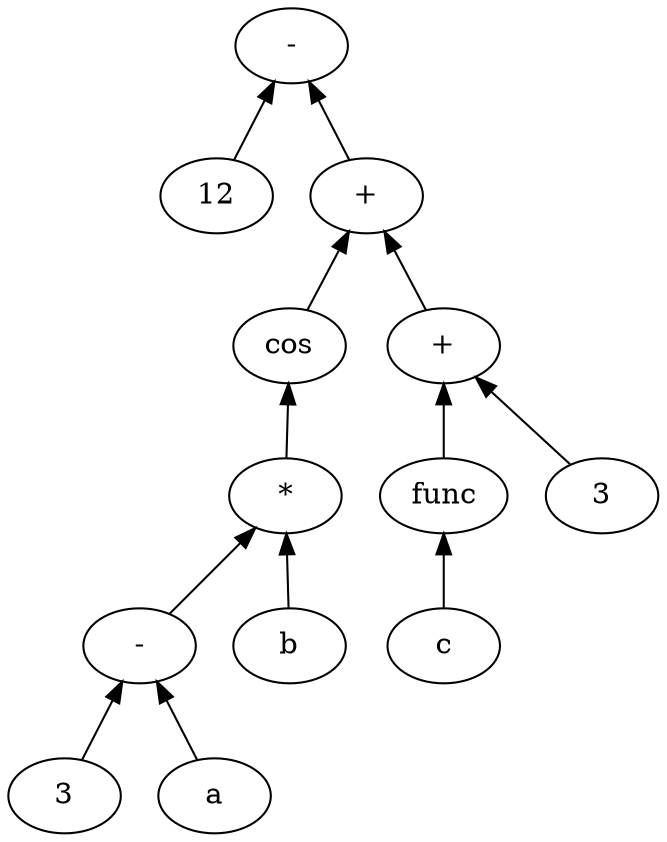 digraph G {
 rankdir=BT;
 n_0[label="12"];
 n_1[label="3"];
 n_2[label="a"];
 n_3[label="-"];
 n_4[label="b"];
 n_5[label="*"];
 n_6[label="cos"];
 n_7[label="c"];
 n_8[label="func"];
 n_9[label="3"];
 n_10[label="+"];
 n_11[label="+"];
 n_12[label="-"];
n_2 -> n_3;
n_1 -> n_3;
n_4 -> n_5;
n_3 -> n_5;
n_5 -> n_6;
n_7 -> n_8;
n_9 -> n_10;
n_8 -> n_10;
n_10 -> n_11;
n_6 -> n_11;
n_11 -> n_12;
n_0 -> n_12;
}